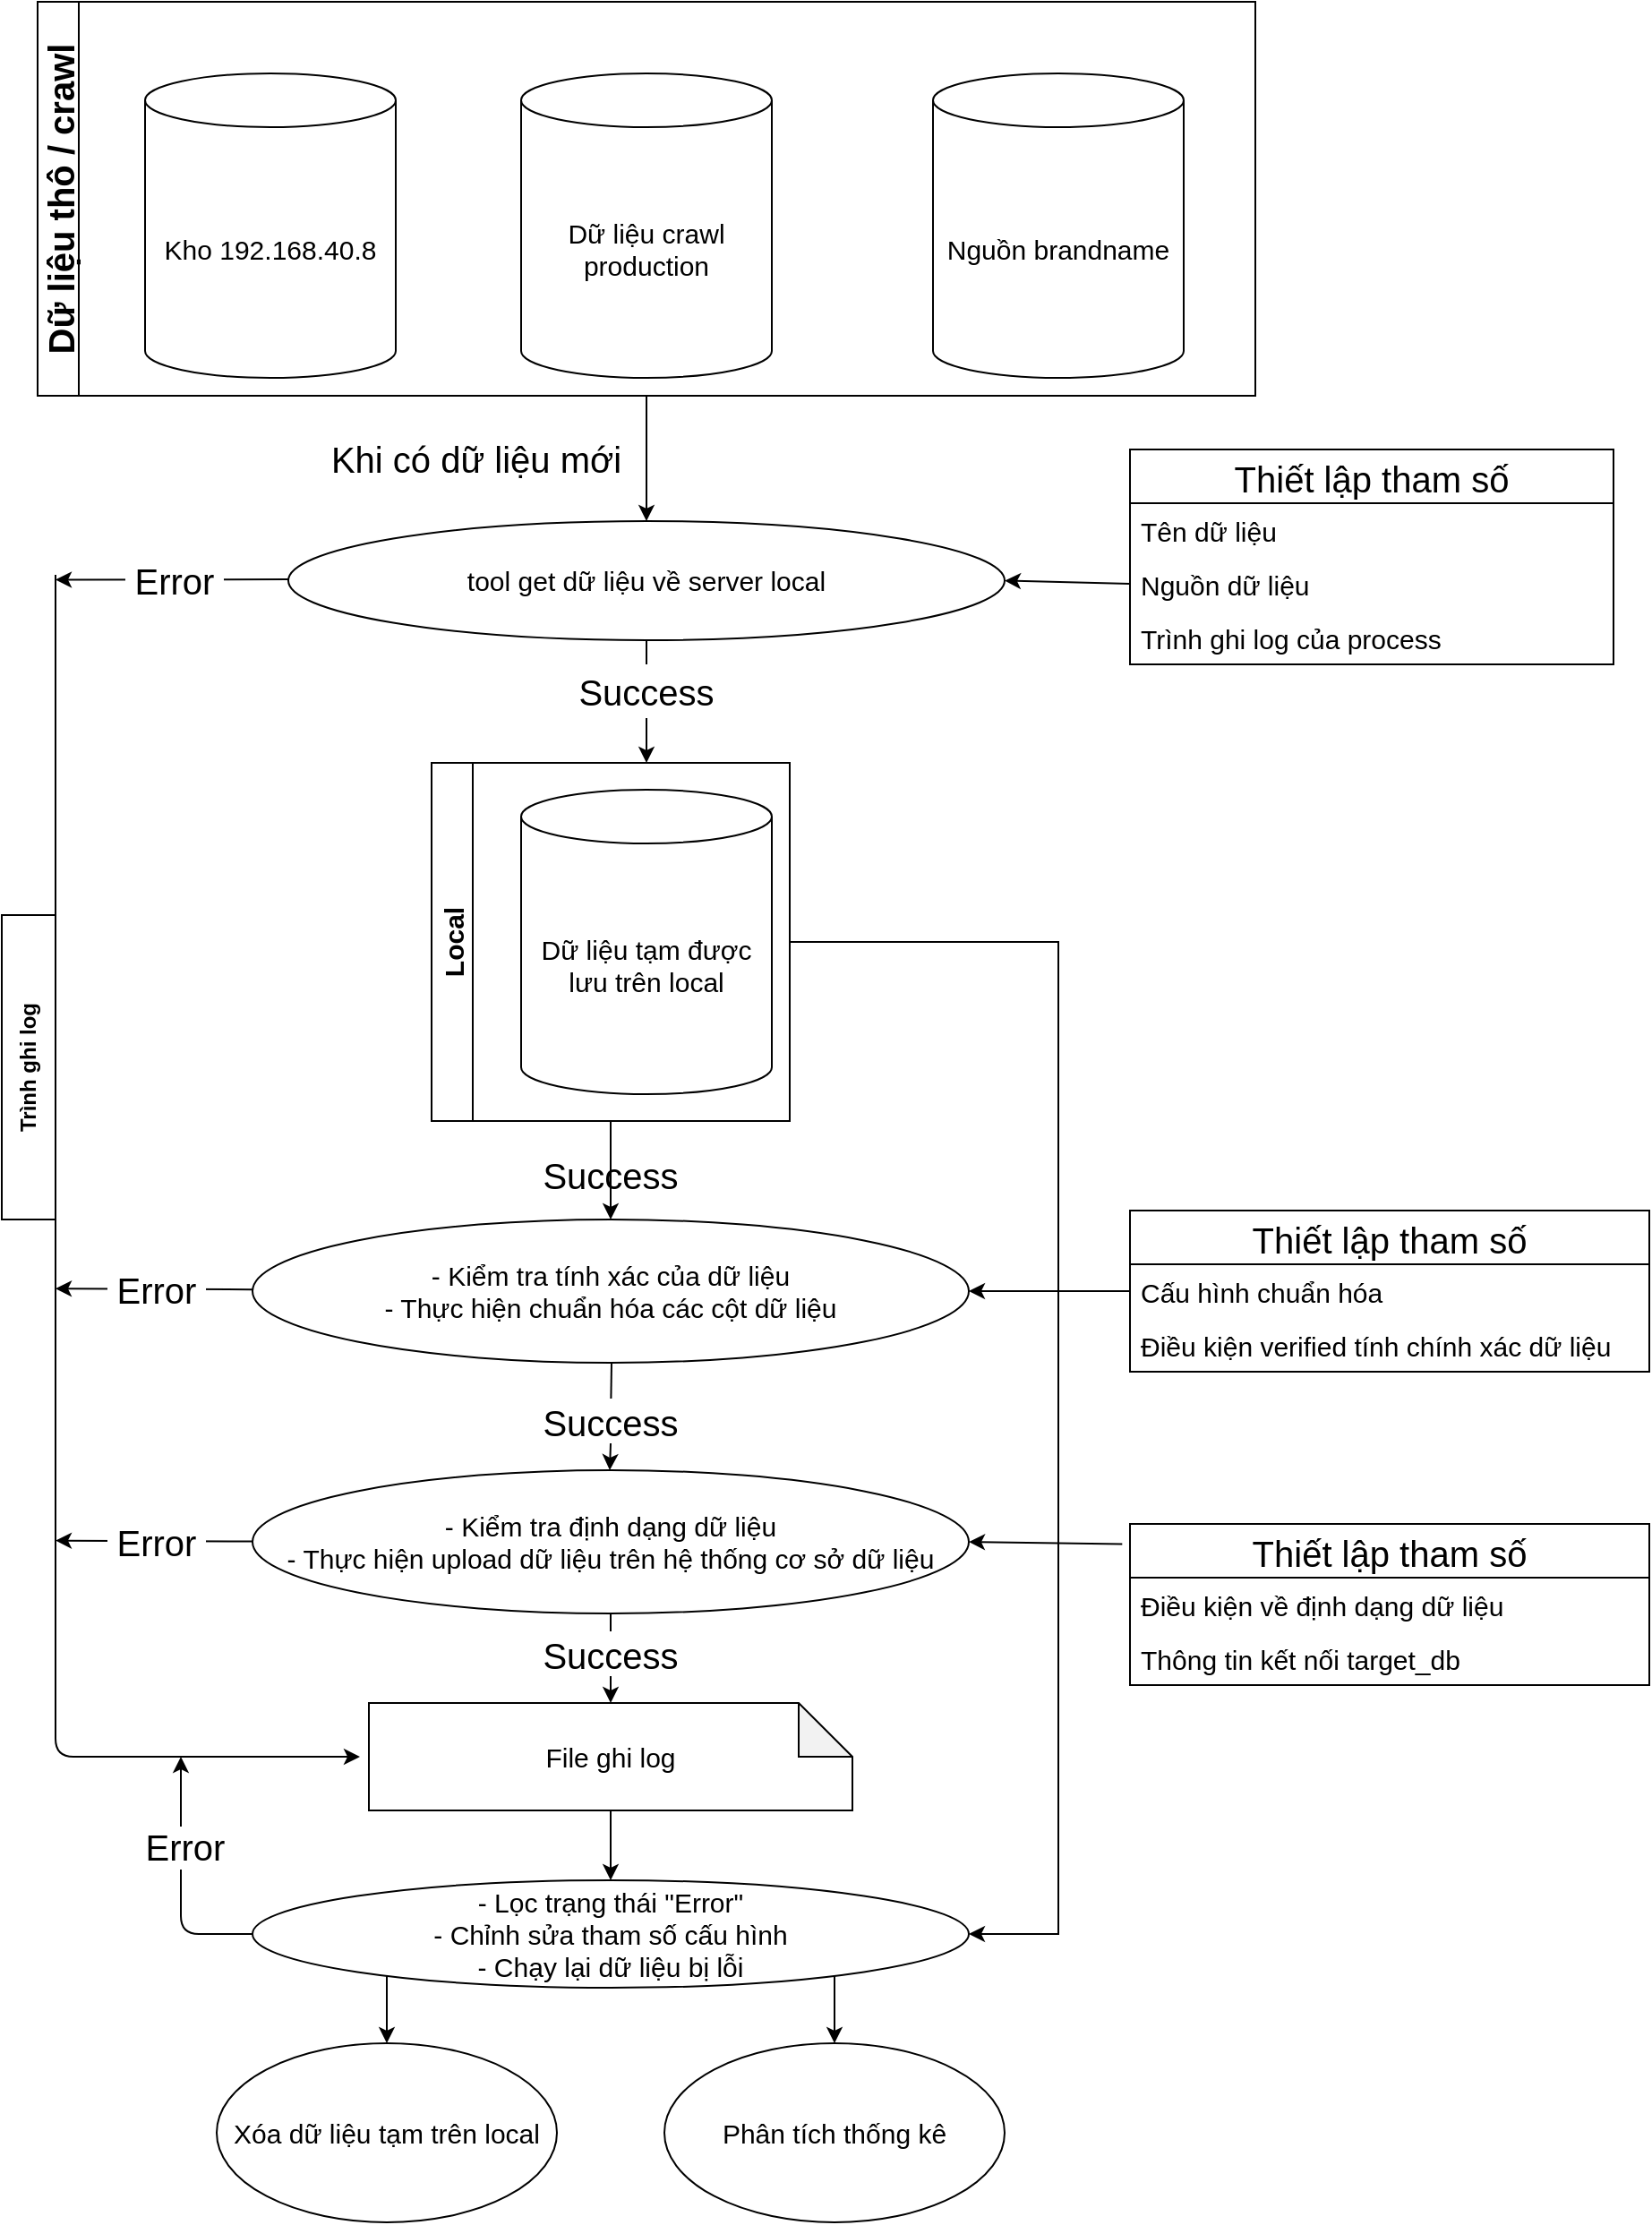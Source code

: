<mxfile>
    <diagram id="CshR6b4QBALjpqv6Wxy_" name="Page-1">
        <mxGraphModel dx="1551" dy="1113" grid="1" gridSize="10" guides="1" tooltips="1" connect="1" arrows="1" fold="1" page="1" pageScale="1" pageWidth="2500" pageHeight="2000" math="0" shadow="0">
            <root>
                <mxCell id="0"/>
                <mxCell id="1" parent="0"/>
                <mxCell id="6" style="edgeStyle=none;html=1;exitX=0.5;exitY=1;exitDx=0;exitDy=0;fontSize=15;entryX=0.5;entryY=0;entryDx=0;entryDy=0;" parent="1" source="4" target="8" edge="1">
                    <mxGeometry relative="1" as="geometry">
                        <mxPoint x="900" y="430" as="targetPoint"/>
                    </mxGeometry>
                </mxCell>
                <mxCell id="4" value="Dữ liệu thô / crawl" style="swimlane;horizontal=0;fontSize=20;" parent="1" vertex="1">
                    <mxGeometry x="560" y="200" width="680" height="220" as="geometry"/>
                </mxCell>
                <mxCell id="3" value="&lt;font style=&quot;font-size: 15px&quot;&gt;Dữ liệu crawl production&lt;/font&gt;" style="shape=cylinder3;whiteSpace=wrap;html=1;boundedLbl=1;backgroundOutline=1;size=15;" parent="4" vertex="1">
                    <mxGeometry x="270" y="40" width="140" height="170" as="geometry"/>
                </mxCell>
                <mxCell id="5" value="&lt;font style=&quot;font-size: 15px&quot;&gt;Nguồn brandname&lt;/font&gt;" style="shape=cylinder3;whiteSpace=wrap;html=1;boundedLbl=1;backgroundOutline=1;size=15;" parent="4" vertex="1">
                    <mxGeometry x="500" y="40" width="140" height="170" as="geometry"/>
                </mxCell>
                <mxCell id="2" value="&lt;font style=&quot;font-size: 15px&quot;&gt;Kho 192.168.40.8&lt;/font&gt;" style="shape=cylinder3;whiteSpace=wrap;html=1;boundedLbl=1;backgroundOutline=1;size=15;" parent="4" vertex="1">
                    <mxGeometry x="60" y="40" width="140" height="170" as="geometry"/>
                </mxCell>
                <mxCell id="11" style="edgeStyle=none;html=1;exitX=0.5;exitY=1;exitDx=0;exitDy=0;fontSize=15;startArrow=none;" parent="1" source="42" edge="1">
                    <mxGeometry relative="1" as="geometry">
                        <mxPoint x="900" y="625" as="targetPoint"/>
                    </mxGeometry>
                </mxCell>
                <mxCell id="8" value="tool get dữ liệu về server local" style="ellipse;whiteSpace=wrap;html=1;fontSize=15;" parent="1" vertex="1">
                    <mxGeometry x="700" y="490" width="400" height="66.5" as="geometry"/>
                </mxCell>
                <mxCell id="26" style="edgeStyle=none;html=1;exitX=0.5;exitY=1;exitDx=0;exitDy=0;entryX=0.5;entryY=0;entryDx=0;entryDy=0;fontSize=20;" parent="1" source="9" target="19" edge="1">
                    <mxGeometry relative="1" as="geometry"/>
                </mxCell>
                <mxCell id="9" value="Local" style="swimlane;horizontal=0;fontSize=15;" parent="1" vertex="1">
                    <mxGeometry x="780" y="625" width="200" height="200" as="geometry"/>
                </mxCell>
                <mxCell id="10" value="&lt;font style=&quot;font-size: 15px&quot;&gt;Dữ liệu tạm được lưu trên local&lt;/font&gt;" style="shape=cylinder3;whiteSpace=wrap;html=1;boundedLbl=1;backgroundOutline=1;size=15;" parent="9" vertex="1">
                    <mxGeometry x="50" y="15" width="140" height="170" as="geometry"/>
                </mxCell>
                <mxCell id="12" value="Thiết lập tham số" style="swimlane;fontStyle=0;childLayout=stackLayout;horizontal=1;startSize=30;horizontalStack=0;resizeParent=1;resizeParentMax=0;resizeLast=0;collapsible=1;marginBottom=0;fontSize=20;" parent="1" vertex="1">
                    <mxGeometry x="1170" y="450" width="270" height="120" as="geometry"/>
                </mxCell>
                <mxCell id="13" value="Tên dữ liệu" style="text;strokeColor=none;fillColor=none;align=left;verticalAlign=middle;spacingLeft=4;spacingRight=4;overflow=hidden;points=[[0,0.5],[1,0.5]];portConstraint=eastwest;rotatable=0;fontSize=15;" parent="12" vertex="1">
                    <mxGeometry y="30" width="270" height="30" as="geometry"/>
                </mxCell>
                <mxCell id="14" value="Nguồn dữ liệu" style="text;strokeColor=none;fillColor=none;align=left;verticalAlign=middle;spacingLeft=4;spacingRight=4;overflow=hidden;points=[[0,0.5],[1,0.5]];portConstraint=eastwest;rotatable=0;fontSize=15;" parent="12" vertex="1">
                    <mxGeometry y="60" width="270" height="30" as="geometry"/>
                </mxCell>
                <mxCell id="23" value="Trình ghi log của process" style="text;strokeColor=none;fillColor=none;align=left;verticalAlign=middle;spacingLeft=4;spacingRight=4;overflow=hidden;points=[[0,0.5],[1,0.5]];portConstraint=eastwest;rotatable=0;fontSize=15;" parent="12" vertex="1">
                    <mxGeometry y="90" width="270" height="30" as="geometry"/>
                </mxCell>
                <mxCell id="18" style="edgeStyle=none;html=1;exitX=0;exitY=0.5;exitDx=0;exitDy=0;entryX=1;entryY=0.5;entryDx=0;entryDy=0;fontSize=20;" parent="1" source="14" target="8" edge="1">
                    <mxGeometry relative="1" as="geometry"/>
                </mxCell>
                <mxCell id="19" value="- Kiểm tra tính xác của dữ liệu &lt;br&gt;- Thực hiện chuẩn hóa các cột dữ liệu" style="ellipse;whiteSpace=wrap;html=1;fontSize=15;" parent="1" vertex="1">
                    <mxGeometry x="680" y="880" width="400" height="80" as="geometry"/>
                </mxCell>
                <mxCell id="20" value="Thiết lập tham số" style="swimlane;fontStyle=0;childLayout=stackLayout;horizontal=1;startSize=30;horizontalStack=0;resizeParent=1;resizeParentMax=0;resizeLast=0;collapsible=1;marginBottom=0;fontSize=20;" parent="1" vertex="1">
                    <mxGeometry x="1170" y="875" width="290" height="90" as="geometry"/>
                </mxCell>
                <mxCell id="21" value="Cấu hình chuẩn hóa" style="text;strokeColor=none;fillColor=none;align=left;verticalAlign=middle;spacingLeft=4;spacingRight=4;overflow=hidden;points=[[0,0.5],[1,0.5]];portConstraint=eastwest;rotatable=0;fontSize=15;" parent="20" vertex="1">
                    <mxGeometry y="30" width="290" height="30" as="geometry"/>
                </mxCell>
                <mxCell id="22" value="Điều kiện verified tính chính xác dữ liệu" style="text;strokeColor=none;fillColor=none;align=left;verticalAlign=middle;spacingLeft=4;spacingRight=4;overflow=hidden;points=[[0,0.5],[1,0.5]];portConstraint=eastwest;rotatable=0;fontSize=15;" parent="20" vertex="1">
                    <mxGeometry y="60" width="290" height="30" as="geometry"/>
                </mxCell>
                <mxCell id="28" style="edgeStyle=none;html=1;exitX=0;exitY=0.5;exitDx=0;exitDy=0;entryX=1;entryY=0.5;entryDx=0;entryDy=0;fontSize=20;" parent="1" source="21" target="19" edge="1">
                    <mxGeometry relative="1" as="geometry">
                        <mxPoint x="1160" y="940" as="sourcePoint"/>
                    </mxGeometry>
                </mxCell>
                <mxCell id="35" value="`" style="endArrow=classic;html=1;fontSize=20;" parent="1" edge="1">
                    <mxGeometry relative="1" as="geometry">
                        <mxPoint x="700" y="522.54" as="sourcePoint"/>
                        <mxPoint x="570" y="522.75" as="targetPoint"/>
                    </mxGeometry>
                </mxCell>
                <mxCell id="36" value="&amp;nbsp;Error&amp;nbsp;" style="edgeLabel;resizable=0;html=1;align=center;verticalAlign=middle;fontSize=20;" parent="35" connectable="0" vertex="1">
                    <mxGeometry relative="1" as="geometry">
                        <mxPoint x="1" as="offset"/>
                    </mxGeometry>
                </mxCell>
                <mxCell id="37" value="" style="endArrow=classic;html=1;fontSize=20;" parent="1" edge="1">
                    <mxGeometry width="50" height="50" relative="1" as="geometry">
                        <mxPoint x="570" y="520" as="sourcePoint"/>
                        <mxPoint x="740" y="1180" as="targetPoint"/>
                        <Array as="points">
                            <mxPoint x="570" y="1180"/>
                        </Array>
                    </mxGeometry>
                </mxCell>
                <mxCell id="39" value="`" style="endArrow=classic;html=1;fontSize=20;" parent="1" edge="1">
                    <mxGeometry relative="1" as="geometry">
                        <mxPoint x="680" y="919.07" as="sourcePoint"/>
                        <mxPoint x="570" y="918.57" as="targetPoint"/>
                    </mxGeometry>
                </mxCell>
                <mxCell id="40" value="&amp;nbsp;Error&amp;nbsp;" style="edgeLabel;resizable=0;html=1;align=center;verticalAlign=middle;fontSize=20;" parent="39" connectable="0" vertex="1">
                    <mxGeometry relative="1" as="geometry">
                        <mxPoint x="1" as="offset"/>
                    </mxGeometry>
                </mxCell>
                <mxCell id="1lqRiV_HjO6MmNLgWM_A-56" style="edgeStyle=orthogonalEdgeStyle;rounded=0;orthogonalLoop=1;jettySize=auto;html=1;exitX=0.5;exitY=1;exitDx=0;exitDy=0;entryX=0.5;entryY=0;entryDx=0;entryDy=0;entryPerimeter=0;startArrow=none;" parent="1" source="1lqRiV_HjO6MmNLgWM_A-57" target="1lqRiV_HjO6MmNLgWM_A-54" edge="1">
                    <mxGeometry relative="1" as="geometry"/>
                </mxCell>
                <mxCell id="1lqRiV_HjO6MmNLgWM_A-42" value="- Kiểm tra định dạng dữ liệu&lt;br&gt;- Thực hiện upload dữ liệu trên hệ thống cơ sở dữ liệu" style="ellipse;whiteSpace=wrap;html=1;fontSize=15;" parent="1" vertex="1">
                    <mxGeometry x="680" y="1020" width="400" height="80" as="geometry"/>
                </mxCell>
                <mxCell id="1lqRiV_HjO6MmNLgWM_A-43" value="Thiết lập tham số" style="swimlane;fontStyle=0;childLayout=stackLayout;horizontal=1;startSize=30;horizontalStack=0;resizeParent=1;resizeParentMax=0;resizeLast=0;collapsible=1;marginBottom=0;fontSize=20;" parent="1" vertex="1">
                    <mxGeometry x="1170" y="1050" width="290" height="90" as="geometry"/>
                </mxCell>
                <mxCell id="1lqRiV_HjO6MmNLgWM_A-44" value="Điều kiện về định dạng dữ liệu" style="text;strokeColor=none;fillColor=none;align=left;verticalAlign=middle;spacingLeft=4;spacingRight=4;overflow=hidden;points=[[0,0.5],[1,0.5]];portConstraint=eastwest;rotatable=0;fontSize=15;" parent="1lqRiV_HjO6MmNLgWM_A-43" vertex="1">
                    <mxGeometry y="30" width="290" height="30" as="geometry"/>
                </mxCell>
                <mxCell id="1lqRiV_HjO6MmNLgWM_A-45" value="Thông tin kết nối target_db" style="text;strokeColor=none;fillColor=none;align=left;verticalAlign=middle;spacingLeft=4;spacingRight=4;overflow=hidden;points=[[0,0.5],[1,0.5]];portConstraint=eastwest;rotatable=0;fontSize=15;" parent="1lqRiV_HjO6MmNLgWM_A-43" vertex="1">
                    <mxGeometry y="60" width="290" height="30" as="geometry"/>
                </mxCell>
                <mxCell id="1lqRiV_HjO6MmNLgWM_A-46" style="edgeStyle=none;html=1;exitX=-0.015;exitY=0.125;exitDx=0;exitDy=0;entryX=1;entryY=0.5;entryDx=0;entryDy=0;fontSize=20;exitPerimeter=0;" parent="1" source="1lqRiV_HjO6MmNLgWM_A-43" target="1lqRiV_HjO6MmNLgWM_A-42" edge="1">
                    <mxGeometry relative="1" as="geometry">
                        <mxPoint x="1160" y="1120" as="sourcePoint"/>
                    </mxGeometry>
                </mxCell>
                <mxCell id="1lqRiV_HjO6MmNLgWM_A-47" value="`" style="endArrow=classic;html=1;fontSize=20;" parent="1" edge="1">
                    <mxGeometry relative="1" as="geometry">
                        <mxPoint x="680" y="1059.79" as="sourcePoint"/>
                        <mxPoint x="570" y="1059.29" as="targetPoint"/>
                    </mxGeometry>
                </mxCell>
                <mxCell id="1lqRiV_HjO6MmNLgWM_A-48" value="&amp;nbsp;Error&amp;nbsp;" style="edgeLabel;resizable=0;html=1;align=center;verticalAlign=middle;fontSize=20;" parent="1lqRiV_HjO6MmNLgWM_A-47" connectable="0" vertex="1">
                    <mxGeometry relative="1" as="geometry">
                        <mxPoint x="1" as="offset"/>
                    </mxGeometry>
                </mxCell>
                <mxCell id="1lqRiV_HjO6MmNLgWM_A-50" style="edgeStyle=none;html=1;exitX=0.5;exitY=1;exitDx=0;exitDy=0;fontSize=20;startArrow=none;" parent="1" source="1lqRiV_HjO6MmNLgWM_A-51" edge="1">
                    <mxGeometry relative="1" as="geometry">
                        <mxPoint x="880.5" y="960" as="sourcePoint"/>
                        <mxPoint x="879.5" y="1020" as="targetPoint"/>
                    </mxGeometry>
                </mxCell>
                <mxCell id="1lqRiV_HjO6MmNLgWM_A-53" value="&lt;b&gt;Trình ghi log&lt;/b&gt;" style="text;html=1;strokeColor=default;fillColor=none;align=center;verticalAlign=middle;whiteSpace=wrap;rounded=0;rotation=-90;" parent="1" vertex="1">
                    <mxGeometry x="470" y="780" width="170" height="30" as="geometry"/>
                </mxCell>
                <mxCell id="1lqRiV_HjO6MmNLgWM_A-61" style="edgeStyle=orthogonalEdgeStyle;rounded=0;orthogonalLoop=1;jettySize=auto;html=1;exitX=0.5;exitY=1;exitDx=0;exitDy=0;exitPerimeter=0;entryX=0.5;entryY=0;entryDx=0;entryDy=0;" parent="1" source="1lqRiV_HjO6MmNLgWM_A-54" target="1lqRiV_HjO6MmNLgWM_A-59" edge="1">
                    <mxGeometry relative="1" as="geometry"/>
                </mxCell>
                <mxCell id="1lqRiV_HjO6MmNLgWM_A-54" value="&lt;font style=&quot;font-size: 15px&quot;&gt;File ghi log&lt;/font&gt;" style="shape=note;whiteSpace=wrap;html=1;backgroundOutline=1;darkOpacity=0.05;strokeColor=default;" parent="1" vertex="1">
                    <mxGeometry x="745" y="1150" width="270" height="60" as="geometry"/>
                </mxCell>
                <mxCell id="1lqRiV_HjO6MmNLgWM_A-69" style="edgeStyle=orthogonalEdgeStyle;rounded=0;orthogonalLoop=1;jettySize=auto;html=1;exitX=0.5;exitY=1;exitDx=0;exitDy=0;entryX=0.5;entryY=0;entryDx=0;entryDy=0;" parent="1" target="1lqRiV_HjO6MmNLgWM_A-67" edge="1">
                    <mxGeometry relative="1" as="geometry">
                        <mxPoint x="880" y="1300" as="sourcePoint"/>
                    </mxGeometry>
                </mxCell>
                <mxCell id="1lqRiV_HjO6MmNLgWM_A-70" style="edgeStyle=orthogonalEdgeStyle;rounded=0;orthogonalLoop=1;jettySize=auto;html=1;exitX=0.5;exitY=1;exitDx=0;exitDy=0;entryX=0.5;entryY=0;entryDx=0;entryDy=0;" parent="1" target="1lqRiV_HjO6MmNLgWM_A-66" edge="1">
                    <mxGeometry relative="1" as="geometry">
                        <mxPoint x="880" y="1300" as="sourcePoint"/>
                    </mxGeometry>
                </mxCell>
                <mxCell id="48" style="edgeStyle=none;html=1;exitX=0;exitY=0.5;exitDx=0;exitDy=0;" edge="1" parent="1" source="1lqRiV_HjO6MmNLgWM_A-59">
                    <mxGeometry relative="1" as="geometry">
                        <mxPoint x="640" y="1180" as="targetPoint"/>
                        <Array as="points">
                            <mxPoint x="640" y="1279"/>
                        </Array>
                    </mxGeometry>
                </mxCell>
                <mxCell id="1lqRiV_HjO6MmNLgWM_A-59" value="- Lọc trạng thái &quot;Error&quot;&lt;br&gt;- Chỉnh sửa tham số cấu hình&lt;br&gt;- Chạy lại dữ liệu bị lỗi" style="ellipse;whiteSpace=wrap;html=1;fontSize=15;" parent="1" vertex="1">
                    <mxGeometry x="680" y="1249" width="400" height="60" as="geometry"/>
                </mxCell>
                <mxCell id="1lqRiV_HjO6MmNLgWM_A-60" value="" style="endArrow=classic;html=1;rounded=0;exitX=1;exitY=0.5;exitDx=0;exitDy=0;entryX=1;entryY=0.5;entryDx=0;entryDy=0;" parent="1" source="9" target="1lqRiV_HjO6MmNLgWM_A-59" edge="1">
                    <mxGeometry width="50" height="50" relative="1" as="geometry">
                        <mxPoint x="940" y="1100" as="sourcePoint"/>
                        <mxPoint x="990" y="1050" as="targetPoint"/>
                        <Array as="points">
                            <mxPoint x="1130" y="725"/>
                            <mxPoint x="1130" y="1279"/>
                        </Array>
                    </mxGeometry>
                </mxCell>
                <mxCell id="1lqRiV_HjO6MmNLgWM_A-64" value="&amp;nbsp;Error&amp;nbsp;" style="edgeLabel;resizable=0;html=1;align=center;verticalAlign=middle;fontSize=20;" parent="1" connectable="0" vertex="1">
                    <mxGeometry x="640.001" y="1230.0" as="geometry">
                        <mxPoint x="2" as="offset"/>
                    </mxGeometry>
                </mxCell>
                <mxCell id="1lqRiV_HjO6MmNLgWM_A-66" value="Phân tích thống kê" style="ellipse;whiteSpace=wrap;html=1;fontSize=15;" parent="1" vertex="1">
                    <mxGeometry x="910" y="1340" width="190" height="100" as="geometry"/>
                </mxCell>
                <mxCell id="1lqRiV_HjO6MmNLgWM_A-67" value="Xóa dữ liệu tạm trên local" style="ellipse;whiteSpace=wrap;html=1;fontSize=15;" parent="1" vertex="1">
                    <mxGeometry x="660" y="1340" width="190" height="100" as="geometry"/>
                </mxCell>
                <mxCell id="42" value="Success" style="text;html=1;strokeColor=none;fillColor=none;align=center;verticalAlign=middle;whiteSpace=wrap;rounded=0;fontSize=20;" parent="1" vertex="1">
                    <mxGeometry x="870" y="570" width="60" height="30" as="geometry"/>
                </mxCell>
                <mxCell id="1lqRiV_HjO6MmNLgWM_A-71" value="" style="edgeStyle=none;html=1;exitX=0.5;exitY=1;exitDx=0;exitDy=0;fontSize=15;endArrow=none;" parent="1" source="8" target="42" edge="1">
                    <mxGeometry relative="1" as="geometry">
                        <mxPoint x="900" y="625" as="targetPoint"/>
                        <mxPoint x="900" y="556.5" as="sourcePoint"/>
                    </mxGeometry>
                </mxCell>
                <mxCell id="1lqRiV_HjO6MmNLgWM_A-51" value="Success" style="text;html=1;strokeColor=none;fillColor=none;align=center;verticalAlign=middle;whiteSpace=wrap;rounded=0;fontSize=20;" parent="1" vertex="1">
                    <mxGeometry x="850" y="980" width="60" height="25" as="geometry"/>
                </mxCell>
                <mxCell id="1lqRiV_HjO6MmNLgWM_A-72" value="" style="edgeStyle=none;html=1;exitX=0.5;exitY=1;exitDx=0;exitDy=0;fontSize=20;endArrow=none;" parent="1" target="1lqRiV_HjO6MmNLgWM_A-51" edge="1">
                    <mxGeometry relative="1" as="geometry">
                        <mxPoint x="880.5" y="960" as="sourcePoint"/>
                        <mxPoint x="879.5" y="1020" as="targetPoint"/>
                    </mxGeometry>
                </mxCell>
                <mxCell id="41" value="Success" style="text;html=1;strokeColor=none;fillColor=none;align=center;verticalAlign=middle;whiteSpace=wrap;rounded=0;fontSize=20;" parent="1" vertex="1">
                    <mxGeometry x="850" y="840" width="60" height="30" as="geometry"/>
                </mxCell>
                <mxCell id="1lqRiV_HjO6MmNLgWM_A-73" value="Khi có dữ liệu mới" style="text;html=1;strokeColor=none;fillColor=none;align=center;verticalAlign=middle;whiteSpace=wrap;rounded=0;fontSize=20;" parent="1" vertex="1">
                    <mxGeometry x="710" y="440" width="190" height="30" as="geometry"/>
                </mxCell>
                <mxCell id="1lqRiV_HjO6MmNLgWM_A-57" value="Success" style="text;html=1;strokeColor=none;fillColor=none;align=center;verticalAlign=middle;whiteSpace=wrap;rounded=0;fontSize=20;" parent="1" vertex="1">
                    <mxGeometry x="850" y="1110" width="60" height="25" as="geometry"/>
                </mxCell>
                <mxCell id="45" value="" style="edgeStyle=orthogonalEdgeStyle;rounded=0;orthogonalLoop=1;jettySize=auto;html=1;exitX=0.5;exitY=1;exitDx=0;exitDy=0;entryX=0.5;entryY=0;entryDx=0;entryDy=0;entryPerimeter=0;endArrow=none;" edge="1" parent="1" source="1lqRiV_HjO6MmNLgWM_A-42" target="1lqRiV_HjO6MmNLgWM_A-57">
                    <mxGeometry relative="1" as="geometry">
                        <mxPoint x="880" y="1100" as="sourcePoint"/>
                        <mxPoint x="880" y="1170" as="targetPoint"/>
                    </mxGeometry>
                </mxCell>
            </root>
        </mxGraphModel>
    </diagram>
</mxfile>